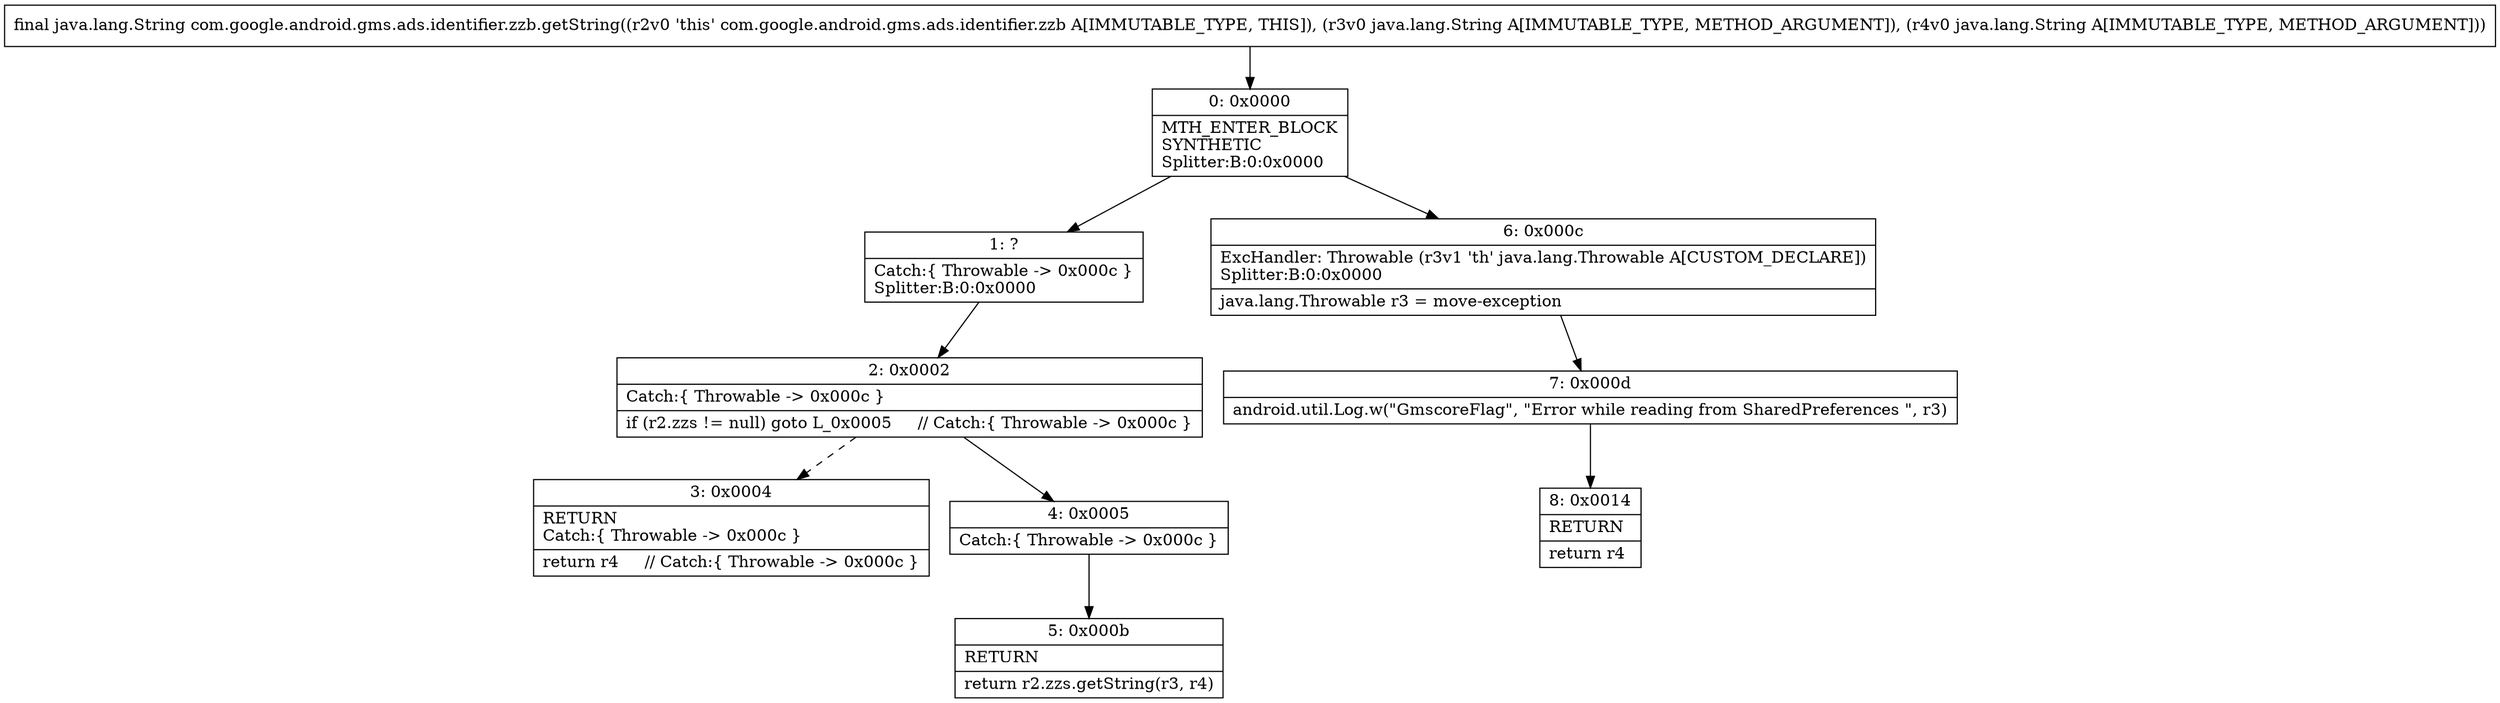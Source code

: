 digraph "CFG forcom.google.android.gms.ads.identifier.zzb.getString(Ljava\/lang\/String;Ljava\/lang\/String;)Ljava\/lang\/String;" {
Node_0 [shape=record,label="{0\:\ 0x0000|MTH_ENTER_BLOCK\lSYNTHETIC\lSplitter:B:0:0x0000\l}"];
Node_1 [shape=record,label="{1\:\ ?|Catch:\{ Throwable \-\> 0x000c \}\lSplitter:B:0:0x0000\l}"];
Node_2 [shape=record,label="{2\:\ 0x0002|Catch:\{ Throwable \-\> 0x000c \}\l|if (r2.zzs != null) goto L_0x0005     \/\/ Catch:\{ Throwable \-\> 0x000c \}\l}"];
Node_3 [shape=record,label="{3\:\ 0x0004|RETURN\lCatch:\{ Throwable \-\> 0x000c \}\l|return r4     \/\/ Catch:\{ Throwable \-\> 0x000c \}\l}"];
Node_4 [shape=record,label="{4\:\ 0x0005|Catch:\{ Throwable \-\> 0x000c \}\l}"];
Node_5 [shape=record,label="{5\:\ 0x000b|RETURN\l|return r2.zzs.getString(r3, r4)\l}"];
Node_6 [shape=record,label="{6\:\ 0x000c|ExcHandler: Throwable (r3v1 'th' java.lang.Throwable A[CUSTOM_DECLARE])\lSplitter:B:0:0x0000\l|java.lang.Throwable r3 = move\-exception\l}"];
Node_7 [shape=record,label="{7\:\ 0x000d|android.util.Log.w(\"GmscoreFlag\", \"Error while reading from SharedPreferences \", r3)\l}"];
Node_8 [shape=record,label="{8\:\ 0x0014|RETURN\l|return r4\l}"];
MethodNode[shape=record,label="{final java.lang.String com.google.android.gms.ads.identifier.zzb.getString((r2v0 'this' com.google.android.gms.ads.identifier.zzb A[IMMUTABLE_TYPE, THIS]), (r3v0 java.lang.String A[IMMUTABLE_TYPE, METHOD_ARGUMENT]), (r4v0 java.lang.String A[IMMUTABLE_TYPE, METHOD_ARGUMENT])) }"];
MethodNode -> Node_0;
Node_0 -> Node_1;
Node_0 -> Node_6;
Node_1 -> Node_2;
Node_2 -> Node_3[style=dashed];
Node_2 -> Node_4;
Node_4 -> Node_5;
Node_6 -> Node_7;
Node_7 -> Node_8;
}

